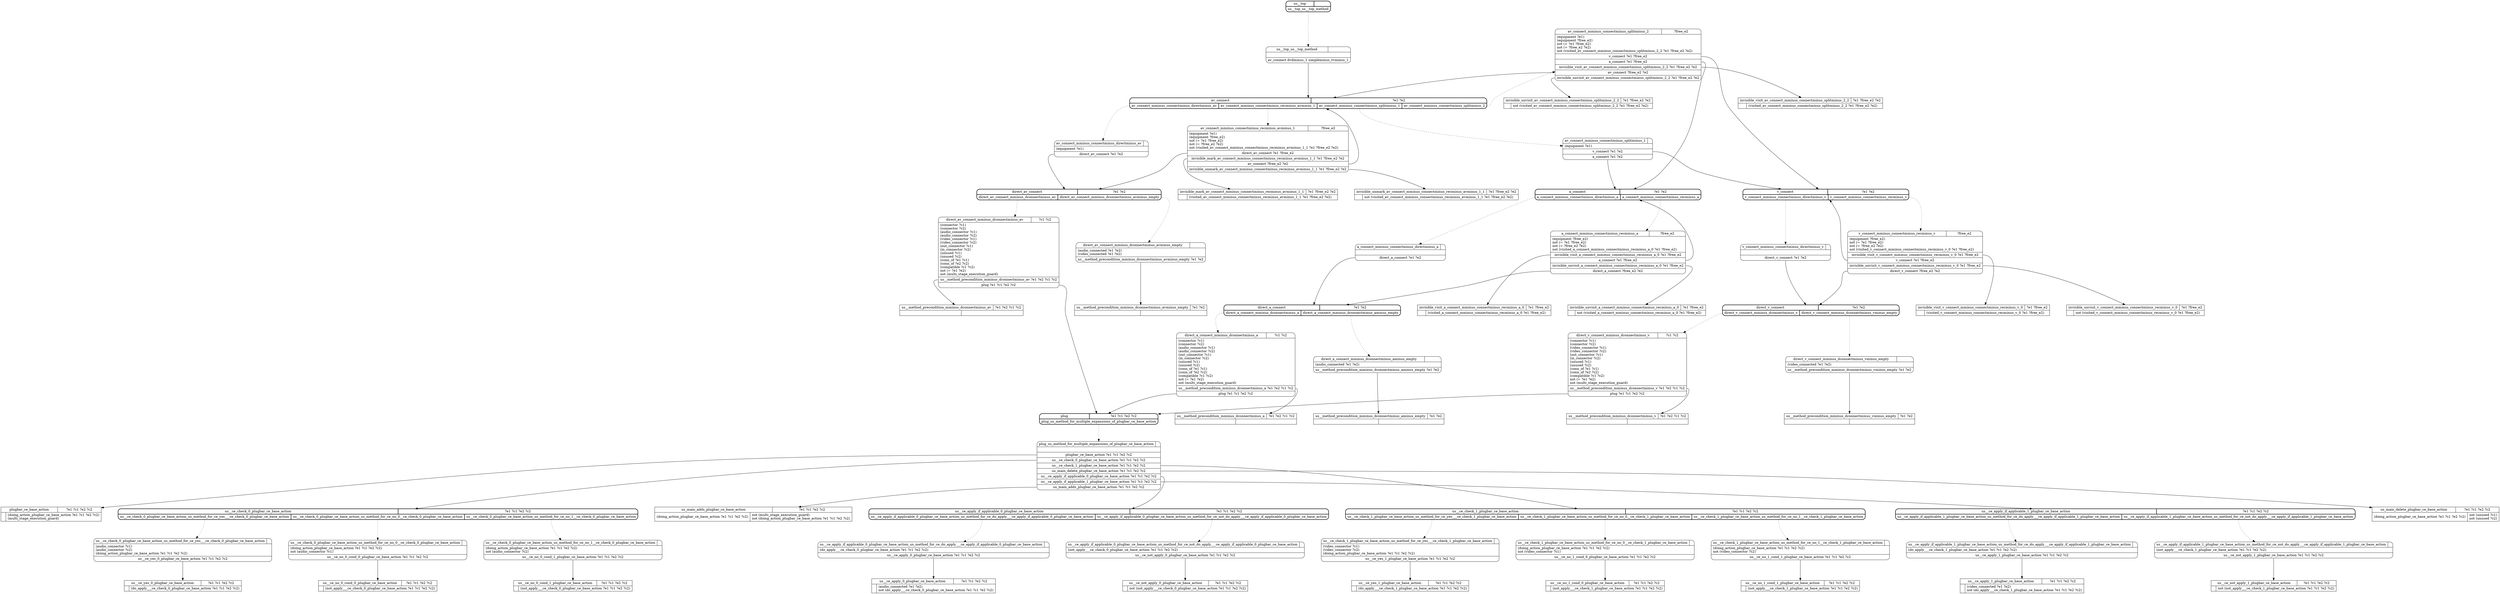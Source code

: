 // Generated by Hype
digraph "d" {
  nodesep=1
  ranksep=1
  // Operators
  node [shape=record]
  "us__ce_yes_0_plugbar_ce_base_action" [
    label="{{\N|?e1 ?c1 ?e2 ?c2}|{|(do_apply___ce_check_0_plugbar_ce_base_action ?e1 ?c1 ?e2 ?c2)\l}}"
  ]
  "us__ce_no_0_cond_0_plugbar_ce_base_action" [
    label="{{\N|?e1 ?c1 ?e2 ?c2}|{|(not_apply___ce_check_0_plugbar_ce_base_action ?e1 ?c1 ?e2 ?c2)\l}}"
  ]
  "us__ce_no_0_cond_1_plugbar_ce_base_action" [
    label="{{\N|?e1 ?c1 ?e2 ?c2}|{|(not_apply___ce_check_0_plugbar_ce_base_action ?e1 ?c1 ?e2 ?c2)\l}}"
  ]
  "us__ce_apply_0_plugbar_ce_base_action" [
    label="{{\N|?e1 ?c1 ?e2 ?c2}|{|(audio_connected ?e1 ?e2)\lnot (do_apply___ce_check_0_plugbar_ce_base_action ?e1 ?c1 ?e2 ?c2)\l}}"
  ]
  "us__ce_not_apply_0_plugbar_ce_base_action" [
    label="{{\N|?e1 ?c1 ?e2 ?c2}|{|not (not_apply___ce_check_0_plugbar_ce_base_action ?e1 ?c1 ?e2 ?c2)\l}}"
  ]
  "us__ce_yes_1_plugbar_ce_base_action" [
    label="{{\N|?e1 ?c1 ?e2 ?c2}|{|(do_apply___ce_check_1_plugbar_ce_base_action ?e1 ?c1 ?e2 ?c2)\l}}"
  ]
  "us__ce_no_1_cond_0_plugbar_ce_base_action" [
    label="{{\N|?e1 ?c1 ?e2 ?c2}|{|(not_apply___ce_check_1_plugbar_ce_base_action ?e1 ?c1 ?e2 ?c2)\l}}"
  ]
  "us__ce_no_1_cond_1_plugbar_ce_base_action" [
    label="{{\N|?e1 ?c1 ?e2 ?c2}|{|(not_apply___ce_check_1_plugbar_ce_base_action ?e1 ?c1 ?e2 ?c2)\l}}"
  ]
  "us__ce_apply_1_plugbar_ce_base_action" [
    label="{{\N|?e1 ?c1 ?e2 ?c2}|{|(video_connected ?e1 ?e2)\lnot (do_apply___ce_check_1_plugbar_ce_base_action ?e1 ?c1 ?e2 ?c2)\l}}"
  ]
  "us__ce_not_apply_1_plugbar_ce_base_action" [
    label="{{\N|?e1 ?c1 ?e2 ?c2}|{|not (not_apply___ce_check_1_plugbar_ce_base_action ?e1 ?c1 ?e2 ?c2)\l}}"
  ]
  "us_main_delete_plugbar_ce_base_action" [
    label="{{\N|?e1 ?c1 ?e2 ?c2}|{(doing_action_plugbar_ce_base_action ?e1 ?c1 ?e2 ?c2)\l|not (unused ?c1)\lnot (unused ?c2)\l}}"
  ]
  "us_main_adds_plugbar_ce_base_action" [
    label="{{\N|?e1 ?c1 ?e2 ?c2}|{(doing_action_plugbar_ce_base_action ?e1 ?c1 ?e2 ?c2)\l|not (multi_stage_execution_guard)\lnot (doing_action_plugbar_ce_base_action ?e1 ?c1 ?e2 ?c2)\l}}"
  ]
  "plugbar_ce_base_action" [
    label="{{\N|?e1 ?c1 ?e2 ?c2}|{|(doing_action_plugbar_ce_base_action ?e1 ?c1 ?e2 ?c2)\l(multi_stage_execution_guard)\l}}"
  ]
  "us__method_precondition_mminus_dconnectminus_a" [
    label="{{\N|?e1 ?e2 ?c1 ?c2}|{|}}"
  ]
  "us__method_precondition_mminus_dconnectminus_aminus_empty" [
    label="{{\N|?e1 ?e2}|{|}}"
  ]
  "us__method_precondition_mminus_dconnectminus_av" [
    label="{{\N|?e1 ?e2 ?c1 ?c2}|{|}}"
  ]
  "us__method_precondition_mminus_dconnectminus_avminus_empty" [
    label="{{\N|?e1 ?e2}|{|}}"
  ]
  "us__method_precondition_mminus_dconnectminus_v" [
    label="{{\N|?e1 ?e2 ?c1 ?c2}|{|}}"
  ]
  "us__method_precondition_mminus_dconnectminus_vminus_empty" [
    label="{{\N|?e1 ?e2}|{|}}"
  ]
  "invisible_mark_av_connect_mminus_connectminus_recminus_avminus_1_1" [
    label="{{\N|?e1 ?free_e2 ?e2}|{|(visited_av_connect_mminus_connectminus_recminus_avminus_1_1 ?e1 ?free_e2 ?e2)\l}}"
  ]
  "invisible_unmark_av_connect_mminus_connectminus_recminus_avminus_1_1" [
    label="{{\N|?e1 ?free_e2 ?e2}|{|not (visited_av_connect_mminus_connectminus_recminus_avminus_1_1 ?e1 ?free_e2 ?e2)\l}}"
  ]
  "invisible_visit_v_connect_mminus_connectminus_recminus_v_0" [
    label="{{\N|?e1 ?free_e2}|{|(visited_v_connect_mminus_connectminus_recminus_v_0 ?e1 ?free_e2)\l}}"
  ]
  "invisible_unvisit_v_connect_mminus_connectminus_recminus_v_0" [
    label="{{\N|?e1 ?free_e2}|{|not (visited_v_connect_mminus_connectminus_recminus_v_0 ?e1 ?free_e2)\l}}"
  ]
  "invisible_visit_a_connect_mminus_connectminus_recminus_a_0" [
    label="{{\N|?e1 ?free_e2}|{|(visited_a_connect_mminus_connectminus_recminus_a_0 ?e1 ?free_e2)\l}}"
  ]
  "invisible_unvisit_a_connect_mminus_connectminus_recminus_a_0" [
    label="{{\N|?e1 ?free_e2}|{|not (visited_a_connect_mminus_connectminus_recminus_a_0 ?e1 ?free_e2)\l}}"
  ]
  "invisible_visit_av_connect_mminus_connectminus_splitminus_2_2" [
    label="{{\N|?e1 ?free_e2 ?e2}|{|(visited_av_connect_mminus_connectminus_splitminus_2_2 ?e1 ?free_e2 ?e2)\l}}"
  ]
  "invisible_unvisit_av_connect_mminus_connectminus_splitminus_2_2" [
    label="{{\N|?e1 ?free_e2 ?e2}|{|not (visited_av_connect_mminus_connectminus_splitminus_2_2 ?e1 ?free_e2 ?e2)\l}}"
  ]
  // Methods
  node [shape=Mrecord]
  "us__ce_check_0_plugbar_ce_base_action" [
    style=bold
    label="{{\N|?e1 ?c1 ?e2 ?c2}|{<0>us__ce_check_0_plugbar_ce_base_action_us_method_for_ce_yes___ce_check_0_plugbar_ce_base_action|<1>us__ce_check_0_plugbar_ce_base_action_us_method_for_ce_no_0__ce_check_0_plugbar_ce_base_action|<2>us__ce_check_0_plugbar_ce_base_action_us_method_for_ce_no_1__ce_check_0_plugbar_ce_base_action}}"
  ]
  "us__ce_check_0_plugbar_ce_base_action_us_method_for_ce_yes___ce_check_0_plugbar_ce_base_action" [
    label="{{\N|}|(audio_connector ?c1)\l(audio_connector ?c2)\l(doing_action_plugbar_ce_base_action ?e1 ?c1 ?e2 ?c2)\l|<0>us__ce_yes_0_plugbar_ce_base_action ?e1 ?c1 ?e2 ?c2}"
  ]
  "us__ce_check_0_plugbar_ce_base_action":0 -> "us__ce_check_0_plugbar_ce_base_action_us_method_for_ce_yes___ce_check_0_plugbar_ce_base_action" [style=dotted]
  "us__ce_check_0_plugbar_ce_base_action_us_method_for_ce_yes___ce_check_0_plugbar_ce_base_action":0 -> "us__ce_yes_0_plugbar_ce_base_action"
  "us__ce_check_0_plugbar_ce_base_action_us_method_for_ce_no_0__ce_check_0_plugbar_ce_base_action" [
    label="{{\N|}|(doing_action_plugbar_ce_base_action ?e1 ?c1 ?e2 ?c2)\lnot (audio_connector ?c1)\l|<0>us__ce_no_0_cond_0_plugbar_ce_base_action ?e1 ?c1 ?e2 ?c2}"
  ]
  "us__ce_check_0_plugbar_ce_base_action":1 -> "us__ce_check_0_plugbar_ce_base_action_us_method_for_ce_no_0__ce_check_0_plugbar_ce_base_action" [style=dotted]
  "us__ce_check_0_plugbar_ce_base_action_us_method_for_ce_no_0__ce_check_0_plugbar_ce_base_action":0 -> "us__ce_no_0_cond_0_plugbar_ce_base_action"
  "us__ce_check_0_plugbar_ce_base_action_us_method_for_ce_no_1__ce_check_0_plugbar_ce_base_action" [
    label="{{\N|}|(doing_action_plugbar_ce_base_action ?e1 ?c1 ?e2 ?c2)\lnot (audio_connector ?c2)\l|<0>us__ce_no_0_cond_1_plugbar_ce_base_action ?e1 ?c1 ?e2 ?c2}"
  ]
  "us__ce_check_0_plugbar_ce_base_action":2 -> "us__ce_check_0_plugbar_ce_base_action_us_method_for_ce_no_1__ce_check_0_plugbar_ce_base_action" [style=dotted]
  "us__ce_check_0_plugbar_ce_base_action_us_method_for_ce_no_1__ce_check_0_plugbar_ce_base_action":0 -> "us__ce_no_0_cond_1_plugbar_ce_base_action"
  "us__ce_apply_if_applicable_0_plugbar_ce_base_action" [
    style=bold
    label="{{\N|?e1 ?c1 ?e2 ?c2}|{<0>us__ce_apply_if_applicable_0_plugbar_ce_base_action_us_method_for_ce_do_apply___ce_apply_if_applicable_0_plugbar_ce_base_action|<1>us__ce_apply_if_applicable_0_plugbar_ce_base_action_us_method_for_ce_not_do_apply___ce_apply_if_applicable_0_plugbar_ce_base_action}}"
  ]
  "us__ce_apply_if_applicable_0_plugbar_ce_base_action_us_method_for_ce_do_apply___ce_apply_if_applicable_0_plugbar_ce_base_action" [
    label="{{\N|}|(do_apply___ce_check_0_plugbar_ce_base_action ?e1 ?c1 ?e2 ?c2)\l|<0>us__ce_apply_0_plugbar_ce_base_action ?e1 ?c1 ?e2 ?c2}"
  ]
  "us__ce_apply_if_applicable_0_plugbar_ce_base_action":0 -> "us__ce_apply_if_applicable_0_plugbar_ce_base_action_us_method_for_ce_do_apply___ce_apply_if_applicable_0_plugbar_ce_base_action" [style=dotted]
  "us__ce_apply_if_applicable_0_plugbar_ce_base_action_us_method_for_ce_do_apply___ce_apply_if_applicable_0_plugbar_ce_base_action":0 -> "us__ce_apply_0_plugbar_ce_base_action"
  "us__ce_apply_if_applicable_0_plugbar_ce_base_action_us_method_for_ce_not_do_apply___ce_apply_if_applicable_0_plugbar_ce_base_action" [
    label="{{\N|}|(not_apply___ce_check_0_plugbar_ce_base_action ?e1 ?c1 ?e2 ?c2)\l|<0>us__ce_not_apply_0_plugbar_ce_base_action ?e1 ?c1 ?e2 ?c2}"
  ]
  "us__ce_apply_if_applicable_0_plugbar_ce_base_action":1 -> "us__ce_apply_if_applicable_0_plugbar_ce_base_action_us_method_for_ce_not_do_apply___ce_apply_if_applicable_0_plugbar_ce_base_action" [style=dotted]
  "us__ce_apply_if_applicable_0_plugbar_ce_base_action_us_method_for_ce_not_do_apply___ce_apply_if_applicable_0_plugbar_ce_base_action":0 -> "us__ce_not_apply_0_plugbar_ce_base_action"
  "us__ce_check_1_plugbar_ce_base_action" [
    style=bold
    label="{{\N|?e1 ?c1 ?e2 ?c2}|{<0>us__ce_check_1_plugbar_ce_base_action_us_method_for_ce_yes___ce_check_1_plugbar_ce_base_action|<1>us__ce_check_1_plugbar_ce_base_action_us_method_for_ce_no_0__ce_check_1_plugbar_ce_base_action|<2>us__ce_check_1_plugbar_ce_base_action_us_method_for_ce_no_1__ce_check_1_plugbar_ce_base_action}}"
  ]
  "us__ce_check_1_plugbar_ce_base_action_us_method_for_ce_yes___ce_check_1_plugbar_ce_base_action" [
    label="{{\N|}|(video_connector ?c1)\l(video_connector ?c2)\l(doing_action_plugbar_ce_base_action ?e1 ?c1 ?e2 ?c2)\l|<0>us__ce_yes_1_plugbar_ce_base_action ?e1 ?c1 ?e2 ?c2}"
  ]
  "us__ce_check_1_plugbar_ce_base_action":0 -> "us__ce_check_1_plugbar_ce_base_action_us_method_for_ce_yes___ce_check_1_plugbar_ce_base_action" [style=dotted]
  "us__ce_check_1_plugbar_ce_base_action_us_method_for_ce_yes___ce_check_1_plugbar_ce_base_action":0 -> "us__ce_yes_1_plugbar_ce_base_action"
  "us__ce_check_1_plugbar_ce_base_action_us_method_for_ce_no_0__ce_check_1_plugbar_ce_base_action" [
    label="{{\N|}|(doing_action_plugbar_ce_base_action ?e1 ?c1 ?e2 ?c2)\lnot (video_connector ?c1)\l|<0>us__ce_no_1_cond_0_plugbar_ce_base_action ?e1 ?c1 ?e2 ?c2}"
  ]
  "us__ce_check_1_plugbar_ce_base_action":1 -> "us__ce_check_1_plugbar_ce_base_action_us_method_for_ce_no_0__ce_check_1_plugbar_ce_base_action" [style=dotted]
  "us__ce_check_1_plugbar_ce_base_action_us_method_for_ce_no_0__ce_check_1_plugbar_ce_base_action":0 -> "us__ce_no_1_cond_0_plugbar_ce_base_action"
  "us__ce_check_1_plugbar_ce_base_action_us_method_for_ce_no_1__ce_check_1_plugbar_ce_base_action" [
    label="{{\N|}|(doing_action_plugbar_ce_base_action ?e1 ?c1 ?e2 ?c2)\lnot (video_connector ?c2)\l|<0>us__ce_no_1_cond_1_plugbar_ce_base_action ?e1 ?c1 ?e2 ?c2}"
  ]
  "us__ce_check_1_plugbar_ce_base_action":2 -> "us__ce_check_1_plugbar_ce_base_action_us_method_for_ce_no_1__ce_check_1_plugbar_ce_base_action" [style=dotted]
  "us__ce_check_1_plugbar_ce_base_action_us_method_for_ce_no_1__ce_check_1_plugbar_ce_base_action":0 -> "us__ce_no_1_cond_1_plugbar_ce_base_action"
  "us__ce_apply_if_applicable_1_plugbar_ce_base_action" [
    style=bold
    label="{{\N|?e1 ?c1 ?e2 ?c2}|{<0>us__ce_apply_if_applicable_1_plugbar_ce_base_action_us_method_for_ce_do_apply___ce_apply_if_applicable_1_plugbar_ce_base_action|<1>us__ce_apply_if_applicable_1_plugbar_ce_base_action_us_method_for_ce_not_do_apply___ce_apply_if_applicable_1_plugbar_ce_base_action}}"
  ]
  "us__ce_apply_if_applicable_1_plugbar_ce_base_action_us_method_for_ce_do_apply___ce_apply_if_applicable_1_plugbar_ce_base_action" [
    label="{{\N|}|(do_apply___ce_check_1_plugbar_ce_base_action ?e1 ?c1 ?e2 ?c2)\l|<0>us__ce_apply_1_plugbar_ce_base_action ?e1 ?c1 ?e2 ?c2}"
  ]
  "us__ce_apply_if_applicable_1_plugbar_ce_base_action":0 -> "us__ce_apply_if_applicable_1_plugbar_ce_base_action_us_method_for_ce_do_apply___ce_apply_if_applicable_1_plugbar_ce_base_action" [style=dotted]
  "us__ce_apply_if_applicable_1_plugbar_ce_base_action_us_method_for_ce_do_apply___ce_apply_if_applicable_1_plugbar_ce_base_action":0 -> "us__ce_apply_1_plugbar_ce_base_action"
  "us__ce_apply_if_applicable_1_plugbar_ce_base_action_us_method_for_ce_not_do_apply___ce_apply_if_applicable_1_plugbar_ce_base_action" [
    label="{{\N|}|(not_apply___ce_check_1_plugbar_ce_base_action ?e1 ?c1 ?e2 ?c2)\l|<0>us__ce_not_apply_1_plugbar_ce_base_action ?e1 ?c1 ?e2 ?c2}"
  ]
  "us__ce_apply_if_applicable_1_plugbar_ce_base_action":1 -> "us__ce_apply_if_applicable_1_plugbar_ce_base_action_us_method_for_ce_not_do_apply___ce_apply_if_applicable_1_plugbar_ce_base_action" [style=dotted]
  "us__ce_apply_if_applicable_1_plugbar_ce_base_action_us_method_for_ce_not_do_apply___ce_apply_if_applicable_1_plugbar_ce_base_action":0 -> "us__ce_not_apply_1_plugbar_ce_base_action"
  "plug" [
    style=bold
    label="{{\N|?e1 ?c1 ?e2 ?c2}|{<0>plug_us_method_for_multiple_expansions_of_plugbar_ce_base_action}}"
  ]
  "plug_us_method_for_multiple_expansions_of_plugbar_ce_base_action" [
    label="{{\N|}||<0>plugbar_ce_base_action ?e1 ?c1 ?e2 ?c2|<1>us__ce_check_0_plugbar_ce_base_action ?e1 ?c1 ?e2 ?c2|<2>us__ce_check_1_plugbar_ce_base_action ?e1 ?c1 ?e2 ?c2|<3>us_main_delete_plugbar_ce_base_action ?e1 ?c1 ?e2 ?c2|<4>us__ce_apply_if_applicable_0_plugbar_ce_base_action ?e1 ?c1 ?e2 ?c2|<5>us__ce_apply_if_applicable_1_plugbar_ce_base_action ?e1 ?c1 ?e2 ?c2|<6>us_main_adds_plugbar_ce_base_action ?e1 ?c1 ?e2 ?c2}"
  ]
  "plug":0 -> "plug_us_method_for_multiple_expansions_of_plugbar_ce_base_action" [style=dotted]
  "plug_us_method_for_multiple_expansions_of_plugbar_ce_base_action":0 -> "plugbar_ce_base_action"
  "plug_us_method_for_multiple_expansions_of_plugbar_ce_base_action":1 -> "us__ce_check_0_plugbar_ce_base_action"
  "plug_us_method_for_multiple_expansions_of_plugbar_ce_base_action":2 -> "us__ce_check_1_plugbar_ce_base_action"
  "plug_us_method_for_multiple_expansions_of_plugbar_ce_base_action":3 -> "us_main_delete_plugbar_ce_base_action"
  "plug_us_method_for_multiple_expansions_of_plugbar_ce_base_action":4 -> "us__ce_apply_if_applicable_0_plugbar_ce_base_action"
  "plug_us_method_for_multiple_expansions_of_plugbar_ce_base_action":5 -> "us__ce_apply_if_applicable_1_plugbar_ce_base_action"
  "plug_us_method_for_multiple_expansions_of_plugbar_ce_base_action":6 -> "us_main_adds_plugbar_ce_base_action"
  "a_connect" [
    style=bold
    label="{{\N|?e1 ?e2}|{<0>a_connect_mminus_connectminus_directminus_a|<1>a_connect_mminus_connectminus_recminus_a}}"
  ]
  "a_connect_mminus_connectminus_directminus_a" [
    label="{{\N|}||<0>direct_a_connect ?e1 ?e2}"
  ]
  "a_connect":0 -> "a_connect_mminus_connectminus_directminus_a" [style=dotted]
  "a_connect_mminus_connectminus_directminus_a":0 -> "direct_a_connect"
  "a_connect_mminus_connectminus_recminus_a" [
    label="{{\N|?free_e2}|(equipment ?free_e2)\lnot (= ?e1 ?free_e2)\lnot (= ?free_e2 ?e2)\lnot (visited_a_connect_mminus_connectminus_recminus_a_0 ?e1 ?free_e2)\l|<0>invisible_visit_a_connect_mminus_connectminus_recminus_a_0 ?e1 ?free_e2|<1>a_connect ?e1 ?free_e2|<2>invisible_unvisit_a_connect_mminus_connectminus_recminus_a_0 ?e1 ?free_e2|<3>direct_a_connect ?free_e2 ?e2}"
  ]
  "a_connect":1 -> "a_connect_mminus_connectminus_recminus_a" [style=dotted]
  "a_connect_mminus_connectminus_recminus_a":0 -> "invisible_visit_a_connect_mminus_connectminus_recminus_a_0"
  "a_connect_mminus_connectminus_recminus_a":1 -> "a_connect"
  "a_connect_mminus_connectminus_recminus_a":2 -> "invisible_unvisit_a_connect_mminus_connectminus_recminus_a_0"
  "a_connect_mminus_connectminus_recminus_a":3 -> "direct_a_connect"
  "v_connect" [
    style=bold
    label="{{\N|?e1 ?e2}|{<0>v_connect_mminus_connectminus_directminus_v|<1>v_connect_mminus_connectminus_recminus_v}}"
  ]
  "v_connect_mminus_connectminus_directminus_v" [
    label="{{\N|}||<0>direct_v_connect ?e1 ?e2}"
  ]
  "v_connect":0 -> "v_connect_mminus_connectminus_directminus_v" [style=dotted]
  "v_connect_mminus_connectminus_directminus_v":0 -> "direct_v_connect"
  "v_connect_mminus_connectminus_recminus_v" [
    label="{{\N|?free_e2}|(equipment ?free_e2)\lnot (= ?e1 ?free_e2)\lnot (= ?free_e2 ?e2)\lnot (visited_v_connect_mminus_connectminus_recminus_v_0 ?e1 ?free_e2)\l|<0>invisible_visit_v_connect_mminus_connectminus_recminus_v_0 ?e1 ?free_e2|<1>v_connect ?e1 ?free_e2|<2>invisible_unvisit_v_connect_mminus_connectminus_recminus_v_0 ?e1 ?free_e2|<3>direct_v_connect ?free_e2 ?e2}"
  ]
  "v_connect":1 -> "v_connect_mminus_connectminus_recminus_v" [style=dotted]
  "v_connect_mminus_connectminus_recminus_v":0 -> "invisible_visit_v_connect_mminus_connectminus_recminus_v_0"
  "v_connect_mminus_connectminus_recminus_v":1 -> "v_connect"
  "v_connect_mminus_connectminus_recminus_v":2 -> "invisible_unvisit_v_connect_mminus_connectminus_recminus_v_0"
  "v_connect_mminus_connectminus_recminus_v":3 -> "direct_v_connect"
  "av_connect" [
    style=bold
    label="{{\N|?e1 ?e2}|{<0>av_connect_mminus_connectminus_directminus_av|<1>av_connect_mminus_connectminus_recminus_avminus_1|<2>av_connect_mminus_connectminus_splitminus_1|<3>av_connect_mminus_connectminus_splitminus_2}}"
  ]
  "av_connect_mminus_connectminus_directminus_av" [
    label="{{\N|}|(equipment ?e1)\l|<0>direct_av_connect ?e1 ?e2}"
  ]
  "av_connect":0 -> "av_connect_mminus_connectminus_directminus_av" [style=dotted]
  "av_connect_mminus_connectminus_directminus_av":0 -> "direct_av_connect"
  "av_connect_mminus_connectminus_recminus_avminus_1" [
    label="{{\N|?free_e2}|(equipment ?e1)\l(equipment ?free_e2)\lnot (= ?e1 ?free_e2)\lnot (= ?free_e2 ?e2)\lnot (visited_av_connect_mminus_connectminus_recminus_avminus_1_1 ?e1 ?free_e2 ?e2)\l|<0>direct_av_connect ?e1 ?free_e2|<1>invisible_mark_av_connect_mminus_connectminus_recminus_avminus_1_1 ?e1 ?free_e2 ?e2|<2>av_connect ?free_e2 ?e2|<3>invisible_unmark_av_connect_mminus_connectminus_recminus_avminus_1_1 ?e1 ?free_e2 ?e2}"
  ]
  "av_connect":1 -> "av_connect_mminus_connectminus_recminus_avminus_1" [style=dotted]
  "av_connect_mminus_connectminus_recminus_avminus_1":0 -> "direct_av_connect"
  "av_connect_mminus_connectminus_recminus_avminus_1":1 -> "invisible_mark_av_connect_mminus_connectminus_recminus_avminus_1_1"
  "av_connect_mminus_connectminus_recminus_avminus_1":2 -> "av_connect"
  "av_connect_mminus_connectminus_recminus_avminus_1":3 -> "invisible_unmark_av_connect_mminus_connectminus_recminus_avminus_1_1"
  "av_connect_mminus_connectminus_splitminus_1" [
    label="{{\N|}|(equipment ?e1)\l|<0>v_connect ?e1 ?e2|<1>a_connect ?e1 ?e2}"
  ]
  "av_connect":2 -> "av_connect_mminus_connectminus_splitminus_1" [style=dotted]
  "av_connect_mminus_connectminus_splitminus_1":0 -> "v_connect"
  "av_connect_mminus_connectminus_splitminus_1":1 -> "a_connect"
  "av_connect_mminus_connectminus_splitminus_2" [
    label="{{\N|?free_e2}|(equipment ?e1)\l(equipment ?free_e2)\lnot (= ?e1 ?free_e2)\lnot (= ?free_e2 ?e2)\lnot (visited_av_connect_mminus_connectminus_splitminus_2_2 ?e1 ?free_e2 ?e2)\l|<0>v_connect ?e1 ?free_e2|<1>a_connect ?e1 ?free_e2|<2>invisible_visit_av_connect_mminus_connectminus_splitminus_2_2 ?e1 ?free_e2 ?e2|<3>av_connect ?free_e2 ?e2|<4>invisible_unvisit_av_connect_mminus_connectminus_splitminus_2_2 ?e1 ?free_e2 ?e2}"
  ]
  "av_connect":3 -> "av_connect_mminus_connectminus_splitminus_2" [style=dotted]
  "av_connect_mminus_connectminus_splitminus_2":0 -> "v_connect"
  "av_connect_mminus_connectminus_splitminus_2":1 -> "a_connect"
  "av_connect_mminus_connectminus_splitminus_2":2 -> "invisible_visit_av_connect_mminus_connectminus_splitminus_2_2"
  "av_connect_mminus_connectminus_splitminus_2":3 -> "av_connect"
  "av_connect_mminus_connectminus_splitminus_2":4 -> "invisible_unvisit_av_connect_mminus_connectminus_splitminus_2_2"
  "direct_a_connect" [
    style=bold
    label="{{\N|?e1 ?e2}|{<0>direct_a_connect_mminus_dconnectminus_a|<1>direct_a_connect_mminus_dconnectminus_aminus_empty}}"
  ]
  "direct_a_connect_mminus_dconnectminus_a" [
    label="{{\N|?c1 ?c2}|(connector ?c1)\l(connector ?c2)\l(audio_connector ?c1)\l(audio_connector ?c2)\l(out_connector ?c1)\l(in_connector ?c2)\l(unused ?c1)\l(unused ?c2)\l(conn_of ?e1 ?c1)\l(conn_of ?e2 ?c2)\l(compatible ?c1 ?c2)\lnot (= ?e1 ?e2)\lnot (multi_stage_execution_guard)\l|<0>us__method_precondition_mminus_dconnectminus_a ?e1 ?e2 ?c1 ?c2|<1>plug ?e1 ?c1 ?e2 ?c2}"
  ]
  "direct_a_connect":0 -> "direct_a_connect_mminus_dconnectminus_a" [style=dotted]
  "direct_a_connect_mminus_dconnectminus_a":0 -> "us__method_precondition_mminus_dconnectminus_a"
  "direct_a_connect_mminus_dconnectminus_a":1 -> "plug"
  "direct_a_connect_mminus_dconnectminus_aminus_empty" [
    label="{{\N|}|(audio_connected ?e1 ?e2)\l|<0>us__method_precondition_mminus_dconnectminus_aminus_empty ?e1 ?e2}"
  ]
  "direct_a_connect":1 -> "direct_a_connect_mminus_dconnectminus_aminus_empty" [style=dotted]
  "direct_a_connect_mminus_dconnectminus_aminus_empty":0 -> "us__method_precondition_mminus_dconnectminus_aminus_empty"
  "direct_v_connect" [
    style=bold
    label="{{\N|?e1 ?e2}|{<0>direct_v_connect_mminus_dconnectminus_v|<1>direct_v_connect_mminus_dconnectminus_vminus_empty}}"
  ]
  "direct_v_connect_mminus_dconnectminus_v" [
    label="{{\N|?c1 ?c2}|(connector ?c1)\l(connector ?c2)\l(video_connector ?c1)\l(video_connector ?c2)\l(out_connector ?c1)\l(in_connector ?c2)\l(unused ?c1)\l(unused ?c2)\l(conn_of ?e1 ?c1)\l(conn_of ?e2 ?c2)\l(compatible ?c1 ?c2)\lnot (= ?e1 ?e2)\lnot (multi_stage_execution_guard)\l|<0>us__method_precondition_mminus_dconnectminus_v ?e1 ?e2 ?c1 ?c2|<1>plug ?e1 ?c1 ?e2 ?c2}"
  ]
  "direct_v_connect":0 -> "direct_v_connect_mminus_dconnectminus_v" [style=dotted]
  "direct_v_connect_mminus_dconnectminus_v":0 -> "us__method_precondition_mminus_dconnectminus_v"
  "direct_v_connect_mminus_dconnectminus_v":1 -> "plug"
  "direct_v_connect_mminus_dconnectminus_vminus_empty" [
    label="{{\N|}|(video_connected ?e1 ?e2)\l|<0>us__method_precondition_mminus_dconnectminus_vminus_empty ?e1 ?e2}"
  ]
  "direct_v_connect":1 -> "direct_v_connect_mminus_dconnectminus_vminus_empty" [style=dotted]
  "direct_v_connect_mminus_dconnectminus_vminus_empty":0 -> "us__method_precondition_mminus_dconnectminus_vminus_empty"
  "direct_av_connect" [
    style=bold
    label="{{\N|?e1 ?e2}|{<0>direct_av_connect_mminus_dconnectminus_av|<1>direct_av_connect_mminus_dconnectminus_avminus_empty}}"
  ]
  "direct_av_connect_mminus_dconnectminus_av" [
    label="{{\N|?c1 ?c2}|(connector ?c1)\l(connector ?c2)\l(audio_connector ?c1)\l(audio_connector ?c2)\l(video_connector ?c1)\l(video_connector ?c2)\l(out_connector ?c1)\l(in_connector ?c2)\l(unused ?c1)\l(unused ?c2)\l(conn_of ?e1 ?c1)\l(conn_of ?e2 ?c2)\l(compatible ?c1 ?c2)\lnot (= ?e1 ?e2)\lnot (multi_stage_execution_guard)\l|<0>us__method_precondition_mminus_dconnectminus_av ?e1 ?e2 ?c1 ?c2|<1>plug ?e1 ?c1 ?e2 ?c2}"
  ]
  "direct_av_connect":0 -> "direct_av_connect_mminus_dconnectminus_av" [style=dotted]
  "direct_av_connect_mminus_dconnectminus_av":0 -> "us__method_precondition_mminus_dconnectminus_av"
  "direct_av_connect_mminus_dconnectminus_av":1 -> "plug"
  "direct_av_connect_mminus_dconnectminus_avminus_empty" [
    label="{{\N|}|(audio_connected ?e1 ?e2)\l(video_connected ?e1 ?e2)\l|<0>us__method_precondition_mminus_dconnectminus_avminus_empty ?e1 ?e2}"
  ]
  "direct_av_connect":1 -> "direct_av_connect_mminus_dconnectminus_avminus_empty" [style=dotted]
  "direct_av_connect_mminus_dconnectminus_avminus_empty":0 -> "us__method_precondition_mminus_dconnectminus_avminus_empty"
  "us__top" [
    style=bold
    label="{{\N|}|{<0>us__top_us__top_method}}"
  ]
  "us__top_us__top_method" [
    label="{{\N|}||<0>av_connect dvdminus_1 simpleminus_tvminus_1}"
  ]
  "us__top":0 -> "us__top_us__top_method" [style=dotted]
  "us__top_us__top_method":0 -> "av_connect"
}